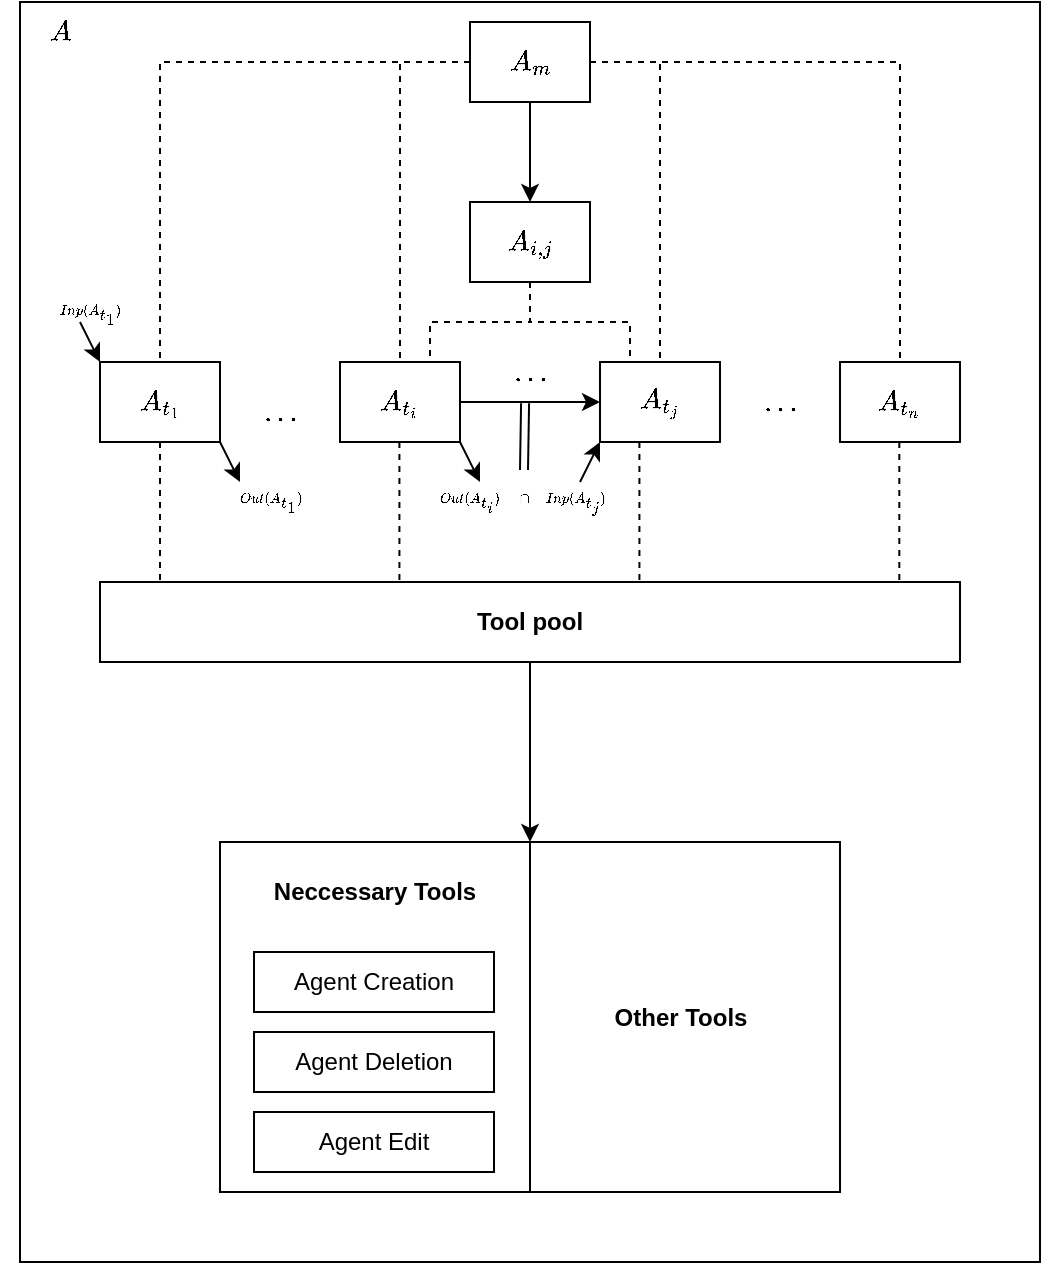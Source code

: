 <mxfile version="24.7.5">
  <diagram name="Σελίδα-1" id="hULoHhYP4sNX9wOPnO7w">
    <mxGraphModel dx="1347" dy="597" grid="1" gridSize="10" guides="1" tooltips="1" connect="1" arrows="1" fold="1" page="1" pageScale="1" pageWidth="827" pageHeight="1169" math="1" shadow="0">
      <root>
        <mxCell id="0" />
        <mxCell id="1" parent="0" />
        <mxCell id="z_v_II5JxRvTQDrA2o3a-71" value="" style="group" vertex="1" connectable="0" parent="1">
          <mxGeometry x="270" y="90" width="510" height="630" as="geometry" />
        </mxCell>
        <mxCell id="z_v_II5JxRvTQDrA2o3a-7" value="" style="rounded=0;whiteSpace=wrap;html=1;" vertex="1" parent="z_v_II5JxRvTQDrA2o3a-71">
          <mxGeometry width="510" height="630" as="geometry" />
        </mxCell>
        <mxCell id="z_v_II5JxRvTQDrA2o3a-9" style="edgeStyle=orthogonalEdgeStyle;rounded=0;orthogonalLoop=1;jettySize=auto;html=1;entryX=0.5;entryY=0;entryDx=0;entryDy=0;endArrow=none;endFill=0;dashed=1;" edge="1" parent="z_v_II5JxRvTQDrA2o3a-71" source="z_v_II5JxRvTQDrA2o3a-1" target="z_v_II5JxRvTQDrA2o3a-2">
          <mxGeometry relative="1" as="geometry" />
        </mxCell>
        <mxCell id="z_v_II5JxRvTQDrA2o3a-10" style="edgeStyle=orthogonalEdgeStyle;rounded=0;orthogonalLoop=1;jettySize=auto;html=1;entryX=0.5;entryY=0;entryDx=0;entryDy=0;endArrow=none;endFill=0;dashed=1;" edge="1" parent="z_v_II5JxRvTQDrA2o3a-71" source="z_v_II5JxRvTQDrA2o3a-1" target="z_v_II5JxRvTQDrA2o3a-3">
          <mxGeometry relative="1" as="geometry" />
        </mxCell>
        <mxCell id="z_v_II5JxRvTQDrA2o3a-11" style="edgeStyle=orthogonalEdgeStyle;rounded=0;orthogonalLoop=1;jettySize=auto;html=1;endArrow=none;endFill=0;dashed=1;" edge="1" parent="z_v_II5JxRvTQDrA2o3a-71" source="z_v_II5JxRvTQDrA2o3a-1" target="z_v_II5JxRvTQDrA2o3a-8">
          <mxGeometry relative="1" as="geometry" />
        </mxCell>
        <mxCell id="z_v_II5JxRvTQDrA2o3a-39" style="edgeStyle=orthogonalEdgeStyle;rounded=0;orthogonalLoop=1;jettySize=auto;html=1;entryX=0.5;entryY=0;entryDx=0;entryDy=0;endArrow=none;endFill=0;dashed=1;" edge="1" parent="z_v_II5JxRvTQDrA2o3a-71" source="z_v_II5JxRvTQDrA2o3a-1" target="z_v_II5JxRvTQDrA2o3a-31">
          <mxGeometry relative="1" as="geometry" />
        </mxCell>
        <mxCell id="z_v_II5JxRvTQDrA2o3a-40" style="edgeStyle=orthogonalEdgeStyle;rounded=0;orthogonalLoop=1;jettySize=auto;html=1;entryX=0.5;entryY=0;entryDx=0;entryDy=0;" edge="1" parent="z_v_II5JxRvTQDrA2o3a-71" source="z_v_II5JxRvTQDrA2o3a-1" target="z_v_II5JxRvTQDrA2o3a-35">
          <mxGeometry relative="1" as="geometry" />
        </mxCell>
        <mxCell id="z_v_II5JxRvTQDrA2o3a-1" value="$$A_{m}$$" style="rounded=0;whiteSpace=wrap;html=1;" vertex="1" parent="z_v_II5JxRvTQDrA2o3a-71">
          <mxGeometry x="225" y="10" width="60" height="40" as="geometry" />
        </mxCell>
        <mxCell id="z_v_II5JxRvTQDrA2o3a-16" style="edgeStyle=orthogonalEdgeStyle;rounded=0;orthogonalLoop=1;jettySize=auto;html=1;endArrow=none;endFill=0;dashed=1;" edge="1" parent="z_v_II5JxRvTQDrA2o3a-71" source="z_v_II5JxRvTQDrA2o3a-2">
          <mxGeometry relative="1" as="geometry">
            <mxPoint x="70" y="289" as="targetPoint" />
            <Array as="points">
              <mxPoint x="70" y="289" />
            </Array>
          </mxGeometry>
        </mxCell>
        <mxCell id="z_v_II5JxRvTQDrA2o3a-2" value="$$A_{t_1}$$" style="rounded=0;whiteSpace=wrap;html=1;" vertex="1" parent="z_v_II5JxRvTQDrA2o3a-71">
          <mxGeometry x="40" y="180" width="60" height="40" as="geometry" />
        </mxCell>
        <mxCell id="z_v_II5JxRvTQDrA2o3a-42" style="edgeStyle=orthogonalEdgeStyle;rounded=0;orthogonalLoop=1;jettySize=auto;html=1;entryX=0;entryY=0.5;entryDx=0;entryDy=0;" edge="1" parent="z_v_II5JxRvTQDrA2o3a-71" source="z_v_II5JxRvTQDrA2o3a-3" target="z_v_II5JxRvTQDrA2o3a-31">
          <mxGeometry relative="1" as="geometry" />
        </mxCell>
        <mxCell id="z_v_II5JxRvTQDrA2o3a-3" value="$$A_{t_i}$$" style="rounded=0;whiteSpace=wrap;html=1;" vertex="1" parent="z_v_II5JxRvTQDrA2o3a-71">
          <mxGeometry x="160" y="180" width="60" height="40" as="geometry" />
        </mxCell>
        <mxCell id="z_v_II5JxRvTQDrA2o3a-24" style="edgeStyle=orthogonalEdgeStyle;rounded=0;orthogonalLoop=1;jettySize=auto;html=1;entryX=0.5;entryY=0;entryDx=0;entryDy=0;" edge="1" parent="z_v_II5JxRvTQDrA2o3a-71" source="z_v_II5JxRvTQDrA2o3a-5" target="z_v_II5JxRvTQDrA2o3a-20">
          <mxGeometry relative="1" as="geometry" />
        </mxCell>
        <mxCell id="z_v_II5JxRvTQDrA2o3a-5" value="&lt;b&gt;Tool pool&lt;/b&gt;" style="rounded=0;whiteSpace=wrap;html=1;" vertex="1" parent="z_v_II5JxRvTQDrA2o3a-71">
          <mxGeometry x="40" y="290" width="430" height="40" as="geometry" />
        </mxCell>
        <mxCell id="z_v_II5JxRvTQDrA2o3a-8" value="$$A_{t_n}$$" style="rounded=0;whiteSpace=wrap;html=1;" vertex="1" parent="z_v_II5JxRvTQDrA2o3a-71">
          <mxGeometry x="410" y="180" width="60" height="40" as="geometry" />
        </mxCell>
        <mxCell id="z_v_II5JxRvTQDrA2o3a-17" style="edgeStyle=orthogonalEdgeStyle;rounded=0;orthogonalLoop=1;jettySize=auto;html=1;entryX=0.101;entryY=-0.007;entryDx=0;entryDy=0;entryPerimeter=0;endArrow=none;endFill=0;dashed=1;" edge="1" parent="z_v_II5JxRvTQDrA2o3a-71">
          <mxGeometry relative="1" as="geometry">
            <mxPoint x="189.71" y="220" as="sourcePoint" />
            <mxPoint x="189.71" y="290" as="targetPoint" />
          </mxGeometry>
        </mxCell>
        <mxCell id="z_v_II5JxRvTQDrA2o3a-18" style="edgeStyle=orthogonalEdgeStyle;rounded=0;orthogonalLoop=1;jettySize=auto;html=1;entryX=0.101;entryY=-0.007;entryDx=0;entryDy=0;entryPerimeter=0;endArrow=none;endFill=0;dashed=1;" edge="1" parent="z_v_II5JxRvTQDrA2o3a-71">
          <mxGeometry relative="1" as="geometry">
            <mxPoint x="309.71" y="220" as="sourcePoint" />
            <mxPoint x="309.71" y="290" as="targetPoint" />
          </mxGeometry>
        </mxCell>
        <mxCell id="z_v_II5JxRvTQDrA2o3a-20" value="" style="rounded=0;whiteSpace=wrap;html=1;" vertex="1" parent="z_v_II5JxRvTQDrA2o3a-71">
          <mxGeometry x="100" y="420" width="310" height="175" as="geometry" />
        </mxCell>
        <mxCell id="z_v_II5JxRvTQDrA2o3a-21" value="Agent Creation" style="rounded=0;whiteSpace=wrap;html=1;" vertex="1" parent="z_v_II5JxRvTQDrA2o3a-71">
          <mxGeometry x="117" y="475" width="120" height="30" as="geometry" />
        </mxCell>
        <mxCell id="z_v_II5JxRvTQDrA2o3a-22" value="Agent Deletion" style="rounded=0;whiteSpace=wrap;html=1;" vertex="1" parent="z_v_II5JxRvTQDrA2o3a-71">
          <mxGeometry x="117" y="515" width="120" height="30" as="geometry" />
        </mxCell>
        <mxCell id="z_v_II5JxRvTQDrA2o3a-23" value="Agent Edit" style="rounded=0;whiteSpace=wrap;html=1;" vertex="1" parent="z_v_II5JxRvTQDrA2o3a-71">
          <mxGeometry x="117" y="555" width="120" height="30" as="geometry" />
        </mxCell>
        <mxCell id="z_v_II5JxRvTQDrA2o3a-25" value="" style="endArrow=none;html=1;rounded=0;exitX=0.5;exitY=1;exitDx=0;exitDy=0;entryX=0.5;entryY=0;entryDx=0;entryDy=0;" edge="1" parent="z_v_II5JxRvTQDrA2o3a-71" source="z_v_II5JxRvTQDrA2o3a-20" target="z_v_II5JxRvTQDrA2o3a-20">
          <mxGeometry width="50" height="50" relative="1" as="geometry">
            <mxPoint x="260" y="600" as="sourcePoint" />
            <mxPoint x="310" y="550" as="targetPoint" />
          </mxGeometry>
        </mxCell>
        <mxCell id="z_v_II5JxRvTQDrA2o3a-26" value="Neccessary Tools" style="text;html=1;align=center;verticalAlign=middle;resizable=0;points=[];autosize=1;strokeColor=none;fillColor=none;fontStyle=1" vertex="1" parent="z_v_II5JxRvTQDrA2o3a-71">
          <mxGeometry x="117" y="430" width="120" height="30" as="geometry" />
        </mxCell>
        <mxCell id="z_v_II5JxRvTQDrA2o3a-27" value="Other Tools" style="text;html=1;align=center;verticalAlign=middle;resizable=0;points=[];autosize=1;strokeColor=none;fillColor=none;fontStyle=1" vertex="1" parent="z_v_II5JxRvTQDrA2o3a-71">
          <mxGeometry x="290" y="492.5" width="80" height="30" as="geometry" />
        </mxCell>
        <mxCell id="z_v_II5JxRvTQDrA2o3a-28" value="$$A$$" style="text;html=1;align=center;verticalAlign=middle;resizable=0;points=[];autosize=1;strokeColor=none;fillColor=none;" vertex="1" parent="z_v_II5JxRvTQDrA2o3a-71">
          <mxGeometry x="-10" width="60" height="30" as="geometry" />
        </mxCell>
        <mxCell id="z_v_II5JxRvTQDrA2o3a-29" value="$$...$$" style="text;html=1;align=center;verticalAlign=middle;resizable=0;points=[];autosize=1;strokeColor=none;fillColor=none;" vertex="1" parent="z_v_II5JxRvTQDrA2o3a-71">
          <mxGeometry x="225" y="170" width="60" height="30" as="geometry" />
        </mxCell>
        <mxCell id="z_v_II5JxRvTQDrA2o3a-30" value="$$...$$" style="text;html=1;align=center;verticalAlign=middle;resizable=0;points=[];autosize=1;strokeColor=none;fillColor=none;" vertex="1" parent="z_v_II5JxRvTQDrA2o3a-71">
          <mxGeometry x="100" y="190" width="60" height="30" as="geometry" />
        </mxCell>
        <mxCell id="z_v_II5JxRvTQDrA2o3a-31" value="$$A_{t_j}$$" style="rounded=0;whiteSpace=wrap;html=1;" vertex="1" parent="z_v_II5JxRvTQDrA2o3a-71">
          <mxGeometry x="290" y="180" width="60" height="40" as="geometry" />
        </mxCell>
        <mxCell id="z_v_II5JxRvTQDrA2o3a-32" value="$$...$$" style="text;html=1;align=center;verticalAlign=middle;resizable=0;points=[];autosize=1;strokeColor=none;fillColor=none;" vertex="1" parent="z_v_II5JxRvTQDrA2o3a-71">
          <mxGeometry x="350" y="185" width="60" height="30" as="geometry" />
        </mxCell>
        <mxCell id="z_v_II5JxRvTQDrA2o3a-33" style="edgeStyle=orthogonalEdgeStyle;rounded=0;orthogonalLoop=1;jettySize=auto;html=1;entryX=0.101;entryY=-0.007;entryDx=0;entryDy=0;entryPerimeter=0;endArrow=none;endFill=0;dashed=1;" edge="1" parent="z_v_II5JxRvTQDrA2o3a-71">
          <mxGeometry relative="1" as="geometry">
            <mxPoint x="439.66" y="220" as="sourcePoint" />
            <mxPoint x="439.66" y="290" as="targetPoint" />
          </mxGeometry>
        </mxCell>
        <mxCell id="z_v_II5JxRvTQDrA2o3a-37" style="edgeStyle=orthogonalEdgeStyle;rounded=0;orthogonalLoop=1;jettySize=auto;html=1;entryX=0.75;entryY=0;entryDx=0;entryDy=0;endArrow=none;endFill=0;dashed=1;" edge="1" parent="z_v_II5JxRvTQDrA2o3a-71" source="z_v_II5JxRvTQDrA2o3a-35" target="z_v_II5JxRvTQDrA2o3a-3">
          <mxGeometry relative="1" as="geometry">
            <Array as="points">
              <mxPoint x="255" y="160" />
              <mxPoint x="205" y="160" />
            </Array>
          </mxGeometry>
        </mxCell>
        <mxCell id="z_v_II5JxRvTQDrA2o3a-38" style="edgeStyle=orthogonalEdgeStyle;rounded=0;orthogonalLoop=1;jettySize=auto;html=1;entryX=0.25;entryY=0;entryDx=0;entryDy=0;exitX=0.5;exitY=1;exitDx=0;exitDy=0;endArrow=none;endFill=0;dashed=1;" edge="1" parent="z_v_II5JxRvTQDrA2o3a-71" source="z_v_II5JxRvTQDrA2o3a-35" target="z_v_II5JxRvTQDrA2o3a-31">
          <mxGeometry relative="1" as="geometry" />
        </mxCell>
        <mxCell id="z_v_II5JxRvTQDrA2o3a-35" value="$$A_{i,j}$$" style="rounded=0;whiteSpace=wrap;html=1;" vertex="1" parent="z_v_II5JxRvTQDrA2o3a-71">
          <mxGeometry x="225" y="100" width="60" height="40" as="geometry" />
        </mxCell>
        <mxCell id="z_v_II5JxRvTQDrA2o3a-50" value="" style="endArrow=classic;html=1;rounded=0;entryX=0;entryY=0;entryDx=0;entryDy=0;" edge="1" parent="z_v_II5JxRvTQDrA2o3a-71" target="z_v_II5JxRvTQDrA2o3a-2">
          <mxGeometry width="50" height="50" relative="1" as="geometry">
            <mxPoint x="30" y="160" as="sourcePoint" />
            <mxPoint x="-10" y="200" as="targetPoint" />
          </mxGeometry>
        </mxCell>
        <mxCell id="z_v_II5JxRvTQDrA2o3a-51" value="" style="endArrow=classic;html=1;rounded=0;entryX=0;entryY=0;entryDx=0;entryDy=0;" edge="1" parent="z_v_II5JxRvTQDrA2o3a-71">
          <mxGeometry width="50" height="50" relative="1" as="geometry">
            <mxPoint x="100" y="220" as="sourcePoint" />
            <mxPoint x="110" y="240" as="targetPoint" />
          </mxGeometry>
        </mxCell>
        <mxCell id="z_v_II5JxRvTQDrA2o3a-53" value="$$Inp(A_{t_1})$$" style="text;html=1;align=center;verticalAlign=middle;resizable=0;points=[];autosize=1;strokeColor=none;fillColor=none;fontSize=6;" vertex="1" parent="z_v_II5JxRvTQDrA2o3a-71">
          <mxGeometry y="146" width="70" height="20" as="geometry" />
        </mxCell>
        <mxCell id="z_v_II5JxRvTQDrA2o3a-54" value="$$Out(A_{t_1})$$" style="text;html=1;align=center;verticalAlign=middle;resizable=0;points=[];autosize=1;strokeColor=none;fillColor=none;fontSize=6;" vertex="1" parent="z_v_II5JxRvTQDrA2o3a-71">
          <mxGeometry x="90" y="240" width="70" height="20" as="geometry" />
        </mxCell>
        <mxCell id="z_v_II5JxRvTQDrA2o3a-57" value="" style="endArrow=classic;html=1;rounded=0;" edge="1" parent="z_v_II5JxRvTQDrA2o3a-71">
          <mxGeometry width="50" height="50" relative="1" as="geometry">
            <mxPoint x="280" y="240" as="sourcePoint" />
            <mxPoint x="290" y="220" as="targetPoint" />
          </mxGeometry>
        </mxCell>
        <mxCell id="z_v_II5JxRvTQDrA2o3a-58" value="" style="endArrow=classic;html=1;rounded=0;entryX=0;entryY=0;entryDx=0;entryDy=0;" edge="1" parent="z_v_II5JxRvTQDrA2o3a-71">
          <mxGeometry width="50" height="50" relative="1" as="geometry">
            <mxPoint x="220" y="220" as="sourcePoint" />
            <mxPoint x="230" y="240" as="targetPoint" />
          </mxGeometry>
        </mxCell>
        <mxCell id="z_v_II5JxRvTQDrA2o3a-59" value="$$Inp(A_{t_j})$$" style="text;html=1;align=center;verticalAlign=middle;resizable=0;points=[];autosize=1;strokeColor=none;fillColor=none;fontSize=6;" vertex="1" parent="z_v_II5JxRvTQDrA2o3a-71">
          <mxGeometry x="242" y="240" width="70" height="20" as="geometry" />
        </mxCell>
        <mxCell id="z_v_II5JxRvTQDrA2o3a-60" value="$$Out(A_{t_i})$$" style="text;html=1;align=center;verticalAlign=middle;resizable=0;points=[];autosize=1;strokeColor=none;fillColor=none;fontSize=6;" vertex="1" parent="z_v_II5JxRvTQDrA2o3a-71">
          <mxGeometry x="190" y="240" width="70" height="20" as="geometry" />
        </mxCell>
        <mxCell id="z_v_II5JxRvTQDrA2o3a-69" value="&lt;span style=&quot;color: rgb(0, 0, 0); font-family: Helvetica; font-size: 6px; font-style: normal; font-variant-ligatures: normal; font-variant-caps: normal; letter-spacing: normal; orphans: 2; text-indent: 0px; text-transform: none; widows: 2; word-spacing: 0px; -webkit-text-stroke-width: 0px; white-space: nowrap; background-color: rgb(251, 251, 251); text-decoration-thickness: initial; text-decoration-style: initial; text-decoration-color: initial; float: none; display: inline !important;&quot;&gt;$$\cap$$&lt;/span&gt;" style="text;whiteSpace=wrap;html=1;align=center;spacing=0;fontStyle=1" vertex="1" parent="z_v_II5JxRvTQDrA2o3a-71">
          <mxGeometry x="239.5" y="234" width="25" height="20" as="geometry" />
        </mxCell>
        <mxCell id="z_v_II5JxRvTQDrA2o3a-70" value="" style="endArrow=none;html=1;rounded=0;entryX=0.459;entryY=1.021;entryDx=0;entryDy=0;entryPerimeter=0;exitX=0.5;exitY=0;exitDx=0;exitDy=0;shape=link;strokeWidth=1;" edge="1" parent="z_v_II5JxRvTQDrA2o3a-71" source="z_v_II5JxRvTQDrA2o3a-69" target="z_v_II5JxRvTQDrA2o3a-29">
          <mxGeometry width="50" height="50" relative="1" as="geometry">
            <mxPoint x="230" y="250" as="sourcePoint" />
            <mxPoint x="280" y="200" as="targetPoint" />
          </mxGeometry>
        </mxCell>
      </root>
    </mxGraphModel>
  </diagram>
</mxfile>
